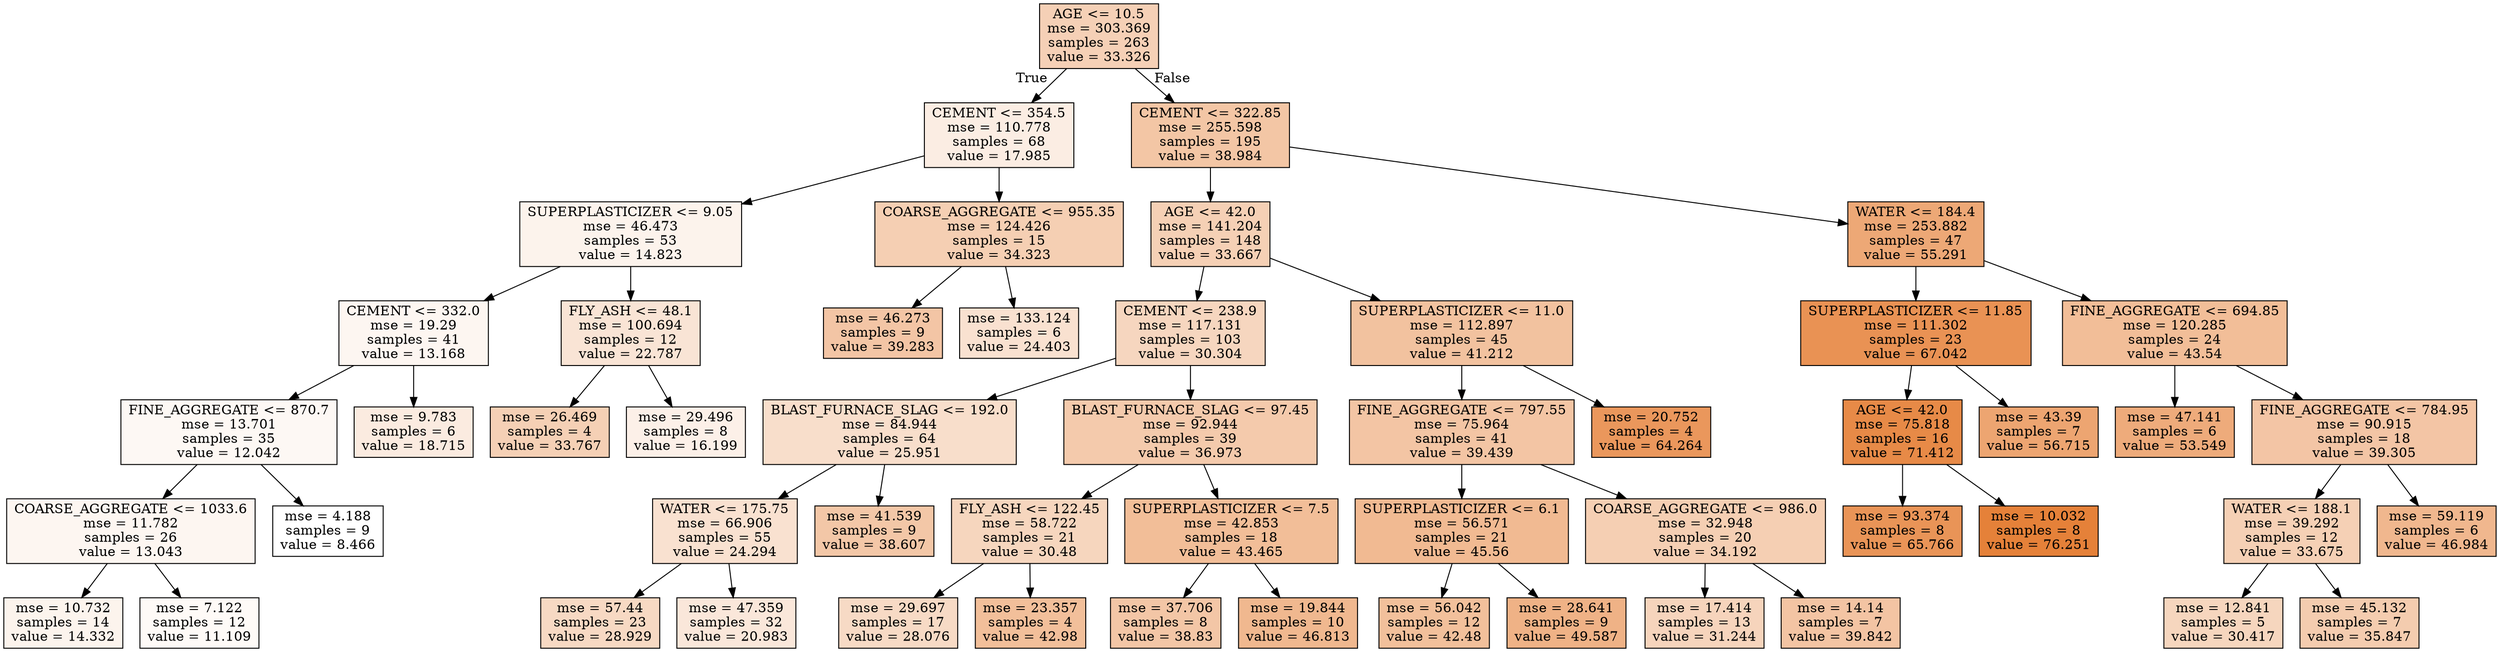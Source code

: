 digraph Tree {
node [shape=box, style="filled", color="black"] ;
0 [label="AGE <= 10.5\nmse = 303.369\nsamples = 263\nvalue = 33.326", fillcolor="#e581395e"] ;
1 [label="CEMENT <= 354.5\nmse = 110.778\nsamples = 68\nvalue = 17.985", fillcolor="#e5813924"] ;
0 -> 1 [labeldistance=2.5, labelangle=45, headlabel="True"] ;
2 [label="SUPERPLASTICIZER <= 9.05\nmse = 46.473\nsamples = 53\nvalue = 14.823", fillcolor="#e5813918"] ;
1 -> 2 ;
3 [label="CEMENT <= 332.0\nmse = 19.29\nsamples = 41\nvalue = 13.168", fillcolor="#e5813912"] ;
2 -> 3 ;
4 [label="FINE_AGGREGATE <= 870.7\nmse = 13.701\nsamples = 35\nvalue = 12.042", fillcolor="#e581390d"] ;
3 -> 4 ;
5 [label="COARSE_AGGREGATE <= 1033.6\nmse = 11.782\nsamples = 26\nvalue = 13.043", fillcolor="#e5813911"] ;
4 -> 5 ;
6 [label="mse = 10.732\nsamples = 14\nvalue = 14.332", fillcolor="#e5813916"] ;
5 -> 6 ;
7 [label="mse = 7.122\nsamples = 12\nvalue = 11.109", fillcolor="#e581390a"] ;
5 -> 7 ;
8 [label="mse = 4.188\nsamples = 9\nvalue = 8.466", fillcolor="#e5813900"] ;
4 -> 8 ;
9 [label="mse = 9.783\nsamples = 6\nvalue = 18.715", fillcolor="#e5813927"] ;
3 -> 9 ;
10 [label="FLY_ASH <= 48.1\nmse = 100.694\nsamples = 12\nvalue = 22.787", fillcolor="#e5813936"] ;
2 -> 10 ;
11 [label="mse = 26.469\nsamples = 4\nvalue = 33.767", fillcolor="#e581395f"] ;
10 -> 11 ;
12 [label="mse = 29.496\nsamples = 8\nvalue = 16.199", fillcolor="#e581391d"] ;
10 -> 12 ;
13 [label="COARSE_AGGREGATE <= 955.35\nmse = 124.426\nsamples = 15\nvalue = 34.323", fillcolor="#e5813961"] ;
1 -> 13 ;
14 [label="mse = 46.273\nsamples = 9\nvalue = 39.283", fillcolor="#e5813974"] ;
13 -> 14 ;
15 [label="mse = 133.124\nsamples = 6\nvalue = 24.403", fillcolor="#e581393c"] ;
13 -> 15 ;
16 [label="CEMENT <= 322.85\nmse = 255.598\nsamples = 195\nvalue = 38.984", fillcolor="#e5813973"] ;
0 -> 16 [labeldistance=2.5, labelangle=-45, headlabel="False"] ;
17 [label="AGE <= 42.0\nmse = 141.204\nsamples = 148\nvalue = 33.667", fillcolor="#e581395f"] ;
16 -> 17 ;
18 [label="CEMENT <= 238.9\nmse = 117.131\nsamples = 103\nvalue = 30.304", fillcolor="#e5813952"] ;
17 -> 18 ;
19 [label="BLAST_FURNACE_SLAG <= 192.0\nmse = 84.944\nsamples = 64\nvalue = 25.951", fillcolor="#e5813942"] ;
18 -> 19 ;
20 [label="WATER <= 175.75\nmse = 66.906\nsamples = 55\nvalue = 24.294", fillcolor="#e581393c"] ;
19 -> 20 ;
21 [label="mse = 57.44\nsamples = 23\nvalue = 28.929", fillcolor="#e581394d"] ;
20 -> 21 ;
22 [label="mse = 47.359\nsamples = 32\nvalue = 20.983", fillcolor="#e581392f"] ;
20 -> 22 ;
23 [label="mse = 41.539\nsamples = 9\nvalue = 38.607", fillcolor="#e5813971"] ;
19 -> 23 ;
24 [label="BLAST_FURNACE_SLAG <= 97.45\nmse = 92.944\nsamples = 39\nvalue = 36.973", fillcolor="#e581396b"] ;
18 -> 24 ;
25 [label="FLY_ASH <= 122.45\nmse = 58.722\nsamples = 21\nvalue = 30.48", fillcolor="#e5813953"] ;
24 -> 25 ;
26 [label="mse = 29.697\nsamples = 17\nvalue = 28.076", fillcolor="#e581394a"] ;
25 -> 26 ;
27 [label="mse = 23.357\nsamples = 4\nvalue = 42.98", fillcolor="#e5813982"] ;
25 -> 27 ;
28 [label="SUPERPLASTICIZER <= 7.5\nmse = 42.853\nsamples = 18\nvalue = 43.465", fillcolor="#e5813984"] ;
24 -> 28 ;
29 [label="mse = 37.706\nsamples = 8\nvalue = 38.83", fillcolor="#e5813972"] ;
28 -> 29 ;
30 [label="mse = 19.844\nsamples = 10\nvalue = 46.813", fillcolor="#e5813990"] ;
28 -> 30 ;
31 [label="SUPERPLASTICIZER <= 11.0\nmse = 112.897\nsamples = 45\nvalue = 41.212", fillcolor="#e581397b"] ;
17 -> 31 ;
32 [label="FINE_AGGREGATE <= 797.55\nmse = 75.964\nsamples = 41\nvalue = 39.439", fillcolor="#e5813975"] ;
31 -> 32 ;
33 [label="SUPERPLASTICIZER <= 6.1\nmse = 56.571\nsamples = 21\nvalue = 45.56", fillcolor="#e581398c"] ;
32 -> 33 ;
34 [label="mse = 56.042\nsamples = 12\nvalue = 42.48", fillcolor="#e5813980"] ;
33 -> 34 ;
35 [label="mse = 28.641\nsamples = 9\nvalue = 49.587", fillcolor="#e581399b"] ;
33 -> 35 ;
36 [label="COARSE_AGGREGATE <= 986.0\nmse = 32.948\nsamples = 20\nvalue = 34.192", fillcolor="#e5813961"] ;
32 -> 36 ;
37 [label="mse = 17.414\nsamples = 13\nvalue = 31.244", fillcolor="#e5813956"] ;
36 -> 37 ;
38 [label="mse = 14.14\nsamples = 7\nvalue = 39.842", fillcolor="#e5813976"] ;
36 -> 38 ;
39 [label="mse = 20.752\nsamples = 4\nvalue = 64.264", fillcolor="#e58139d2"] ;
31 -> 39 ;
40 [label="WATER <= 184.4\nmse = 253.882\nsamples = 47\nvalue = 55.291", fillcolor="#e58139b0"] ;
16 -> 40 ;
41 [label="SUPERPLASTICIZER <= 11.85\nmse = 111.302\nsamples = 23\nvalue = 67.042", fillcolor="#e58139dc"] ;
40 -> 41 ;
42 [label="AGE <= 42.0\nmse = 75.818\nsamples = 16\nvalue = 71.412", fillcolor="#e58139ed"] ;
41 -> 42 ;
43 [label="mse = 93.374\nsamples = 8\nvalue = 65.766", fillcolor="#e58139d8"] ;
42 -> 43 ;
44 [label="mse = 10.032\nsamples = 8\nvalue = 76.251", fillcolor="#e58139ff"] ;
42 -> 44 ;
45 [label="mse = 43.39\nsamples = 7\nvalue = 56.715", fillcolor="#e58139b6"] ;
41 -> 45 ;
46 [label="FINE_AGGREGATE <= 694.85\nmse = 120.285\nsamples = 24\nvalue = 43.54", fillcolor="#e5813984"] ;
40 -> 46 ;
47 [label="mse = 47.141\nsamples = 6\nvalue = 53.549", fillcolor="#e58139aa"] ;
46 -> 47 ;
48 [label="FINE_AGGREGATE <= 784.95\nmse = 90.915\nsamples = 18\nvalue = 39.305", fillcolor="#e5813974"] ;
46 -> 48 ;
49 [label="WATER <= 188.1\nmse = 39.292\nsamples = 12\nvalue = 33.675", fillcolor="#e581395f"] ;
48 -> 49 ;
50 [label="mse = 12.841\nsamples = 5\nvalue = 30.417", fillcolor="#e5813953"] ;
49 -> 50 ;
51 [label="mse = 45.132\nsamples = 7\nvalue = 35.847", fillcolor="#e5813967"] ;
49 -> 51 ;
52 [label="mse = 59.119\nsamples = 6\nvalue = 46.984", fillcolor="#e5813991"] ;
48 -> 52 ;
}
